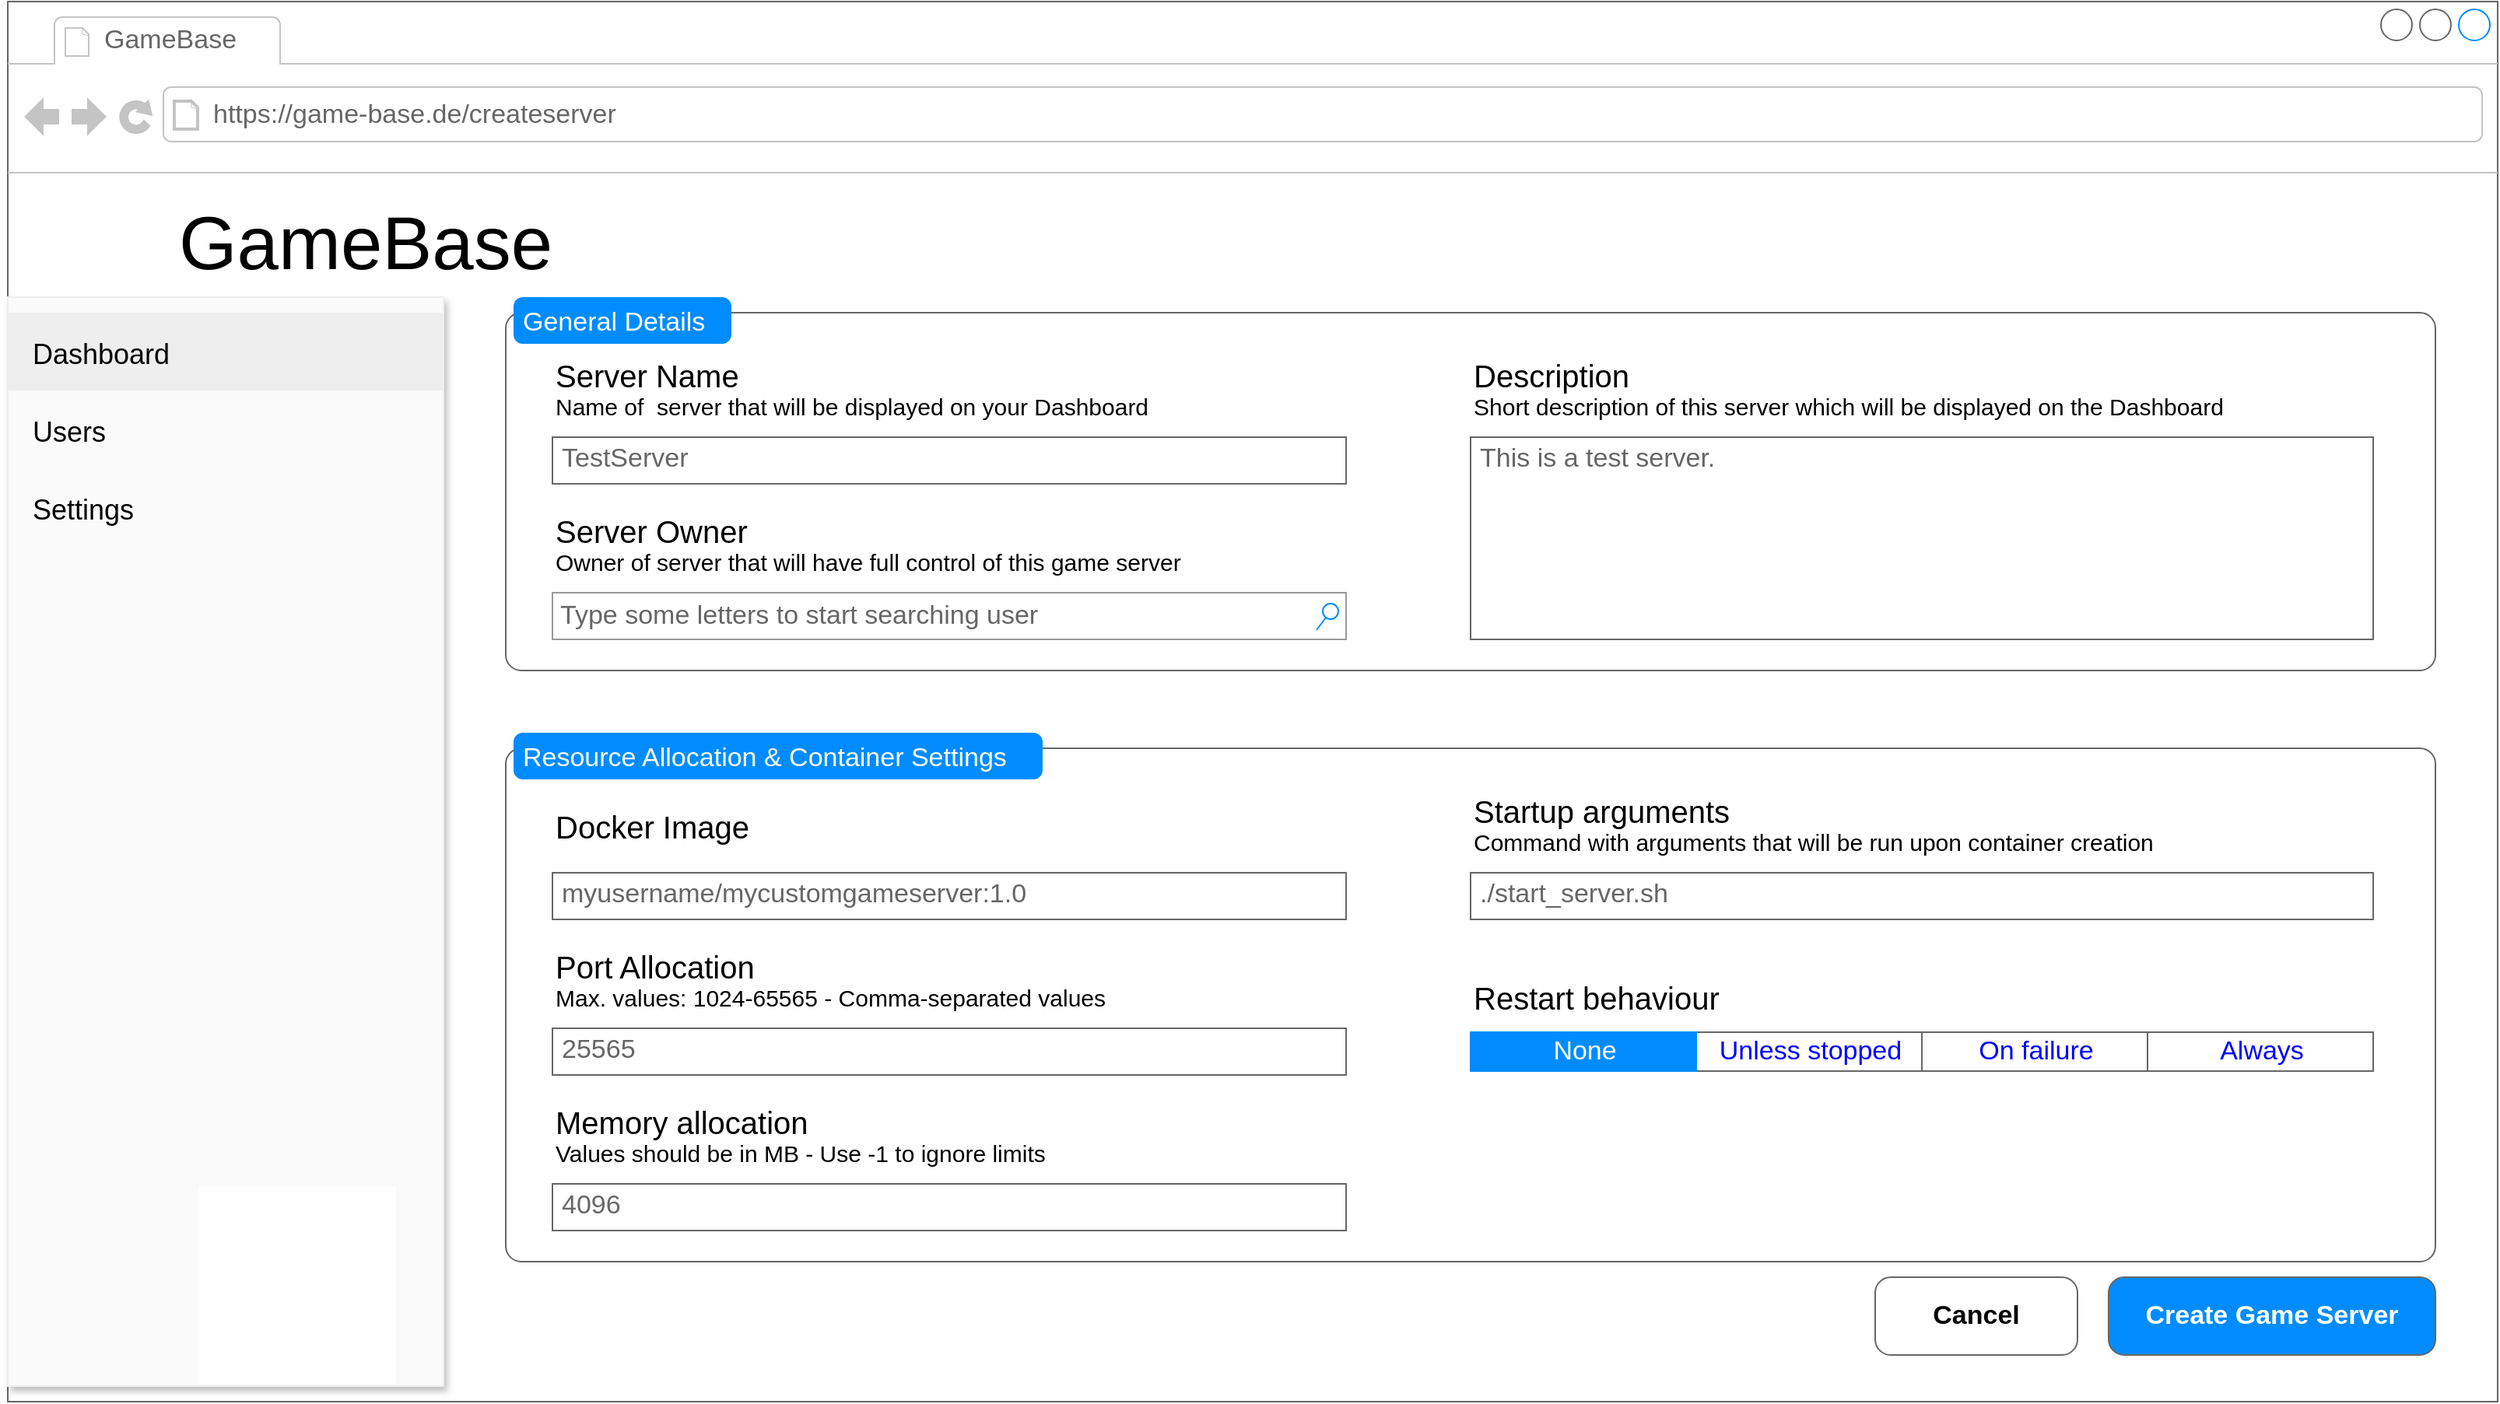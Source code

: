 <mxfile version="12.9.11"><diagram id="P2nICeyB83D_o3MBM88u" name="Page-1"><mxGraphModel dx="2031" dy="1090" grid="1" gridSize="10" guides="1" tooltips="1" connect="1" arrows="1" fold="1" page="1" pageScale="1" pageWidth="1600" pageHeight="900" math="0" shadow="0"><root><mxCell id="0"/><mxCell id="1" parent="0"/><mxCell id="S4quQOPPdDlZg4Q4hK5h-4" value="" style="strokeWidth=1;shadow=0;dashed=0;align=center;html=1;shape=mxgraph.mockup.containers.browserWindow;rSize=0;strokeColor=#666666;strokeColor2=#008cff;strokeColor3=#c4c4c4;mainText=,;recursiveResize=0;fontSize=16;" vertex="1" parent="1"><mxGeometry width="1600" height="900" as="geometry"/></mxCell><mxCell id="S4quQOPPdDlZg4Q4hK5h-5" value="&lt;div&gt;GameBase&lt;/div&gt;" style="strokeWidth=1;shadow=0;dashed=0;align=center;html=1;shape=mxgraph.mockup.containers.anchor;fontSize=17;fontColor=#666666;align=left;" vertex="1" parent="S4quQOPPdDlZg4Q4hK5h-4"><mxGeometry x="60" y="12" width="220" height="26" as="geometry"/></mxCell><mxCell id="S4quQOPPdDlZg4Q4hK5h-6" value="https://game-base.de/createserver" style="strokeWidth=1;shadow=0;dashed=0;align=center;html=1;shape=mxgraph.mockup.containers.anchor;rSize=0;fontSize=17;fontColor=#666666;align=left;" vertex="1" parent="S4quQOPPdDlZg4Q4hK5h-4"><mxGeometry x="130" y="60" width="250" height="26" as="geometry"/></mxCell><mxCell id="S4quQOPPdDlZg4Q4hK5h-7" value="" style="shape=image;html=1;verticalAlign=top;verticalLabelPosition=bottom;labelBackgroundColor=#ffffff;imageAspect=0;aspect=fixed;image=https://cdn1.iconfinder.com/data/icons/material-core/18/menu-128.png" vertex="1" parent="S4quQOPPdDlZg4Q4hK5h-4"><mxGeometry x="30" y="130" width="50" height="50" as="geometry"/></mxCell><mxCell id="S4quQOPPdDlZg4Q4hK5h-8" value="GameBase" style="text;html=1;strokeColor=none;fillColor=none;align=center;verticalAlign=middle;whiteSpace=wrap;rounded=0;fontSize=48;" vertex="1" parent="S4quQOPPdDlZg4Q4hK5h-4"><mxGeometry x="210" y="145" width="40" height="20" as="geometry"/></mxCell><mxCell id="S4quQOPPdDlZg4Q4hK5h-14" value="" style="shape=rect;fillColor=#FAFAFA;strokeColor=#eeeeee;shadow=1;fontSize=52;" vertex="1" parent="S4quQOPPdDlZg4Q4hK5h-4"><mxGeometry y="190" width="280" height="700" as="geometry"/></mxCell><mxCell id="S4quQOPPdDlZg4Q4hK5h-15" value="Dashboard" style="text;fontSize=18;fontColor=#000000;align=left;spacing=16;fillColor=#eeeeee;verticalAlign=middle;resizeWidth=1;" vertex="1" parent="S4quQOPPdDlZg4Q4hK5h-14"><mxGeometry width="280" height="50" relative="1" as="geometry"><mxPoint y="10" as="offset"/></mxGeometry></mxCell><mxCell id="S4quQOPPdDlZg4Q4hK5h-16" value="Users" style="text;fontSize=18;fontColor=#000000;align=left;spacing=16;verticalAlign=middle;resizeWidth=1;" vertex="1" parent="S4quQOPPdDlZg4Q4hK5h-14"><mxGeometry width="280" height="50" relative="1" as="geometry"><mxPoint y="60" as="offset"/></mxGeometry></mxCell><mxCell id="S4quQOPPdDlZg4Q4hK5h-17" value="Settings" style="text;fontSize=18;fontColor=#000000;align=left;spacing=16;verticalAlign=middle;resizeWidth=1;" vertex="1" parent="S4quQOPPdDlZg4Q4hK5h-14"><mxGeometry width="280" height="50" relative="1" as="geometry"><mxPoint y="110" as="offset"/></mxGeometry></mxCell><mxCell id="S4quQOPPdDlZg4Q4hK5h-18" value="" style="shape=mxgraph.mockup.containers.marginRect;rectMarginTop=10;strokeColor=#666666;strokeWidth=1;dashed=0;rounded=1;arcSize=5;recursiveResize=0;fontSize=18;verticalAlign=top;" vertex="1" parent="S4quQOPPdDlZg4Q4hK5h-4"><mxGeometry x="320" y="190" width="1240" height="240" as="geometry"/></mxCell><mxCell id="S4quQOPPdDlZg4Q4hK5h-19" value="General Details" style="shape=rect;strokeColor=none;fillColor=#008cff;strokeWidth=1;dashed=0;rounded=1;arcSize=20;fontColor=#ffffff;fontSize=17;spacing=2;spacingTop=-2;align=left;autosize=1;spacingLeft=4;resizeWidth=0;resizeHeight=0;perimeter=none;" vertex="1" parent="S4quQOPPdDlZg4Q4hK5h-18"><mxGeometry x="5" width="140" height="30" as="geometry"/></mxCell><mxCell id="S4quQOPPdDlZg4Q4hK5h-20" value="TestServer" style="strokeWidth=1;shadow=0;dashed=0;align=center;html=1;shape=mxgraph.mockup.text.textBox;fontColor=#666666;align=left;fontSize=17;spacingLeft=4;spacingTop=-3;strokeColor=#666666;mainText=" vertex="1" parent="S4quQOPPdDlZg4Q4hK5h-18"><mxGeometry x="30" y="90" width="510" height="30" as="geometry"/></mxCell><mxCell id="S4quQOPPdDlZg4Q4hK5h-21" value="Server Name" style="text;html=1;strokeColor=none;fillColor=none;align=left;verticalAlign=middle;whiteSpace=wrap;rounded=0;fontSize=20;" vertex="1" parent="S4quQOPPdDlZg4Q4hK5h-18"><mxGeometry x="30" y="40" width="130" height="20" as="geometry"/></mxCell><mxCell id="S4quQOPPdDlZg4Q4hK5h-22" value="Name of&amp;nbsp; server that will be displayed on your Dashboard" style="text;html=1;strokeColor=none;fillColor=none;align=left;verticalAlign=middle;whiteSpace=wrap;rounded=0;fontSize=15;" vertex="1" parent="S4quQOPPdDlZg4Q4hK5h-18"><mxGeometry x="30" y="60" width="530" height="20" as="geometry"/></mxCell><mxCell id="S4quQOPPdDlZg4Q4hK5h-23" value="Server Owner" style="text;html=1;strokeColor=none;fillColor=none;align=left;verticalAlign=middle;whiteSpace=wrap;rounded=0;fontSize=20;" vertex="1" parent="S4quQOPPdDlZg4Q4hK5h-18"><mxGeometry x="30" y="140" width="130" height="20" as="geometry"/></mxCell><mxCell id="S4quQOPPdDlZg4Q4hK5h-24" value="Owner of server that will have full control of this game server" style="text;html=1;strokeColor=none;fillColor=none;align=left;verticalAlign=middle;whiteSpace=wrap;rounded=0;fontSize=15;" vertex="1" parent="S4quQOPPdDlZg4Q4hK5h-18"><mxGeometry x="30" y="160" width="530" height="20" as="geometry"/></mxCell><mxCell id="S4quQOPPdDlZg4Q4hK5h-26" value="This is a test server." style="strokeWidth=1;shadow=0;dashed=0;align=center;html=1;shape=mxgraph.mockup.text.textBox;fontColor=#666666;align=left;fontSize=17;spacingLeft=4;spacingTop=-3;strokeColor=#666666;mainText=;verticalAlign=top;" vertex="1" parent="S4quQOPPdDlZg4Q4hK5h-18"><mxGeometry x="620" y="90" width="580" height="130" as="geometry"/></mxCell><mxCell id="S4quQOPPdDlZg4Q4hK5h-27" value="Description" style="text;html=1;strokeColor=none;fillColor=none;align=left;verticalAlign=middle;whiteSpace=wrap;rounded=0;fontSize=20;" vertex="1" parent="S4quQOPPdDlZg4Q4hK5h-18"><mxGeometry x="620" y="40" width="130" height="20" as="geometry"/></mxCell><mxCell id="S4quQOPPdDlZg4Q4hK5h-28" value="Short description of this server which will be displayed on the Dashboard" style="text;html=1;strokeColor=none;fillColor=none;align=left;verticalAlign=middle;whiteSpace=wrap;rounded=0;fontSize=15;" vertex="1" parent="S4quQOPPdDlZg4Q4hK5h-18"><mxGeometry x="620" y="60" width="530" height="20" as="geometry"/></mxCell><mxCell id="S4quQOPPdDlZg4Q4hK5h-29" value="Type some letters to start searching user" style="strokeWidth=1;shadow=0;dashed=0;align=center;html=1;shape=mxgraph.mockup.forms.searchBox;strokeColor=#999999;mainText=;strokeColor2=#008cff;fontColor=#666666;fontSize=17;align=left;spacingLeft=3;" vertex="1" parent="S4quQOPPdDlZg4Q4hK5h-18"><mxGeometry x="30" y="190" width="510" height="30" as="geometry"/></mxCell><mxCell id="S4quQOPPdDlZg4Q4hK5h-30" value="" style="shape=mxgraph.mockup.containers.marginRect;rectMarginTop=10;strokeColor=#666666;strokeWidth=1;dashed=0;rounded=1;arcSize=5;recursiveResize=0;fontSize=18;verticalAlign=top;" vertex="1" parent="S4quQOPPdDlZg4Q4hK5h-4"><mxGeometry x="320" y="470" width="1240" height="340" as="geometry"/></mxCell><mxCell id="S4quQOPPdDlZg4Q4hK5h-31" value="Resource Allocation &amp; Container Settings" style="shape=rect;strokeColor=none;fillColor=#008cff;strokeWidth=1;dashed=0;rounded=1;arcSize=20;fontColor=#ffffff;fontSize=17;spacing=2;spacingTop=-2;align=left;autosize=1;spacingLeft=4;resizeWidth=0;resizeHeight=0;perimeter=none;" vertex="1" parent="S4quQOPPdDlZg4Q4hK5h-30"><mxGeometry x="5" width="340" height="30" as="geometry"/></mxCell><mxCell id="S4quQOPPdDlZg4Q4hK5h-32" value="&lt;div&gt;myusername/mycustomgameserver:1.0&lt;/div&gt;" style="strokeWidth=1;shadow=0;dashed=0;align=center;html=1;shape=mxgraph.mockup.text.textBox;fontColor=#666666;align=left;fontSize=17;spacingLeft=4;spacingTop=-3;strokeColor=#666666;mainText=" vertex="1" parent="S4quQOPPdDlZg4Q4hK5h-30"><mxGeometry x="30" y="90" width="510" height="30" as="geometry"/></mxCell><mxCell id="S4quQOPPdDlZg4Q4hK5h-33" value="Docker Image" style="text;html=1;strokeColor=none;fillColor=none;align=left;verticalAlign=middle;whiteSpace=wrap;rounded=0;fontSize=20;" vertex="1" parent="S4quQOPPdDlZg4Q4hK5h-30"><mxGeometry x="30" y="50" width="130" height="20" as="geometry"/></mxCell><mxCell id="S4quQOPPdDlZg4Q4hK5h-35" value="Port Allocation" style="text;html=1;strokeColor=none;fillColor=none;align=left;verticalAlign=middle;whiteSpace=wrap;rounded=0;fontSize=20;" vertex="1" parent="S4quQOPPdDlZg4Q4hK5h-30"><mxGeometry x="30" y="140" width="170" height="20" as="geometry"/></mxCell><mxCell id="S4quQOPPdDlZg4Q4hK5h-37" value="./start_server.sh" style="strokeWidth=1;shadow=0;dashed=0;align=center;html=1;shape=mxgraph.mockup.text.textBox;fontColor=#666666;align=left;fontSize=17;spacingLeft=4;spacingTop=-3;strokeColor=#666666;mainText=;verticalAlign=top;" vertex="1" parent="S4quQOPPdDlZg4Q4hK5h-30"><mxGeometry x="620" y="90" width="580" height="30" as="geometry"/></mxCell><mxCell id="S4quQOPPdDlZg4Q4hK5h-38" value="Startup arguments" style="text;html=1;strokeColor=none;fillColor=none;align=left;verticalAlign=middle;whiteSpace=wrap;rounded=0;fontSize=20;" vertex="1" parent="S4quQOPPdDlZg4Q4hK5h-30"><mxGeometry x="620" y="40" width="170" height="20" as="geometry"/></mxCell><mxCell id="S4quQOPPdDlZg4Q4hK5h-39" value="Command with arguments that will be run upon container creation" style="text;html=1;strokeColor=none;fillColor=none;align=left;verticalAlign=middle;whiteSpace=wrap;rounded=0;fontSize=15;" vertex="1" parent="S4quQOPPdDlZg4Q4hK5h-30"><mxGeometry x="620" y="60" width="530" height="20" as="geometry"/></mxCell><mxCell id="S4quQOPPdDlZg4Q4hK5h-41" value="&lt;div&gt;25565&lt;/div&gt;" style="strokeWidth=1;shadow=0;dashed=0;align=center;html=1;shape=mxgraph.mockup.text.textBox;fontColor=#666666;align=left;fontSize=17;spacingLeft=4;spacingTop=-3;strokeColor=#666666;mainText=" vertex="1" parent="S4quQOPPdDlZg4Q4hK5h-30"><mxGeometry x="30" y="190" width="510" height="30" as="geometry"/></mxCell><mxCell id="S4quQOPPdDlZg4Q4hK5h-42" value="Max. values: 1024-65565 - Comma-separated values" style="text;html=1;strokeColor=none;fillColor=none;align=left;verticalAlign=middle;whiteSpace=wrap;rounded=0;fontSize=15;" vertex="1" parent="S4quQOPPdDlZg4Q4hK5h-30"><mxGeometry x="30" y="160" width="530" height="20" as="geometry"/></mxCell><mxCell id="S4quQOPPdDlZg4Q4hK5h-43" value="Memory allocation" style="text;html=1;strokeColor=none;fillColor=none;align=left;verticalAlign=middle;whiteSpace=wrap;rounded=0;fontSize=20;" vertex="1" parent="S4quQOPPdDlZg4Q4hK5h-30"><mxGeometry x="30" y="240" width="170" height="20" as="geometry"/></mxCell><mxCell id="S4quQOPPdDlZg4Q4hK5h-44" value="Values should be in MB - Use -1 to ignore limits" style="text;html=1;strokeColor=none;fillColor=none;align=left;verticalAlign=middle;whiteSpace=wrap;rounded=0;fontSize=15;" vertex="1" parent="S4quQOPPdDlZg4Q4hK5h-30"><mxGeometry x="30" y="260" width="530" height="20" as="geometry"/></mxCell><mxCell id="S4quQOPPdDlZg4Q4hK5h-45" value="4096" style="strokeWidth=1;shadow=0;dashed=0;align=center;html=1;shape=mxgraph.mockup.text.textBox;fontColor=#666666;align=left;fontSize=17;spacingLeft=4;spacingTop=-3;strokeColor=#666666;mainText=" vertex="1" parent="S4quQOPPdDlZg4Q4hK5h-30"><mxGeometry x="30" y="290" width="510" height="30" as="geometry"/></mxCell><mxCell id="S4quQOPPdDlZg4Q4hK5h-46" value="Restart behaviour" style="text;html=1;strokeColor=none;fillColor=none;align=left;verticalAlign=middle;whiteSpace=wrap;rounded=0;fontSize=20;" vertex="1" parent="S4quQOPPdDlZg4Q4hK5h-30"><mxGeometry x="620" y="160" width="170" height="20" as="geometry"/></mxCell><mxCell id="S4quQOPPdDlZg4Q4hK5h-50" value="" style="strokeWidth=1;shadow=0;dashed=0;align=center;html=1;shape=mxgraph.mockup.text.rrect;rSize=0;strokeColor=#666666;fontSize=15;" vertex="1" parent="S4quQOPPdDlZg4Q4hK5h-30"><mxGeometry x="620" y="192.5" width="580" height="25" as="geometry"/></mxCell><mxCell id="S4quQOPPdDlZg4Q4hK5h-51" value="Unless stopped" style="strokeColor=inherit;fillColor=inherit;gradientColor=inherit;strokeWidth=1;shadow=0;dashed=0;align=center;html=1;shape=mxgraph.mockup.text.rrect;rSize=0;fontSize=17;fontColor=#0000ff;" vertex="1" parent="S4quQOPPdDlZg4Q4hK5h-50"><mxGeometry x="145" width="145" height="25" as="geometry"/></mxCell><mxCell id="S4quQOPPdDlZg4Q4hK5h-52" value="&lt;div&gt;On failure&lt;/div&gt;" style="strokeColor=inherit;fillColor=inherit;gradientColor=inherit;strokeWidth=1;shadow=0;dashed=0;align=center;html=1;shape=mxgraph.mockup.text.rrect;rSize=0;fontSize=17;fontColor=#0000ff;" vertex="1" parent="S4quQOPPdDlZg4Q4hK5h-50"><mxGeometry x="290" width="145" height="25" as="geometry"/></mxCell><mxCell id="S4quQOPPdDlZg4Q4hK5h-53" value="Always" style="strokeColor=inherit;fillColor=inherit;gradientColor=inherit;strokeWidth=1;shadow=0;dashed=0;align=center;html=1;shape=mxgraph.mockup.text.rrect;rSize=0;fontSize=17;fontColor=#0000ff;" vertex="1" parent="S4quQOPPdDlZg4Q4hK5h-50"><mxGeometry x="435.0" width="145" height="25" as="geometry"/></mxCell><mxCell id="S4quQOPPdDlZg4Q4hK5h-54" value="None" style="strokeWidth=1;shadow=0;dashed=0;align=center;html=1;shape=mxgraph.mockup.text.rrect;rSize=0;fontSize=17;fontColor=#ffffff;fillColor=#008cff;strokeColor=#008cff;" vertex="1" parent="S4quQOPPdDlZg4Q4hK5h-50"><mxGeometry width="145" height="25" as="geometry"/></mxCell><mxCell id="S4quQOPPdDlZg4Q4hK5h-55" value="Create Game Server" style="strokeWidth=1;shadow=0;dashed=0;align=center;html=1;shape=mxgraph.mockup.buttons.button;strokeColor=#666666;fontColor=#ffffff;mainText=;buttonStyle=round;fontSize=17;fontStyle=1;fillColor=#008cff;whiteSpace=wrap;" vertex="1" parent="S4quQOPPdDlZg4Q4hK5h-4"><mxGeometry x="1350" y="820" width="210" height="50" as="geometry"/></mxCell><mxCell id="S4quQOPPdDlZg4Q4hK5h-56" value="Cancel" style="strokeWidth=1;shadow=0;dashed=0;align=center;html=1;shape=mxgraph.mockup.buttons.button;strokeColor=#666666;fontColor=#000000;mainText=;buttonStyle=round;fontSize=17;fontStyle=1;fillColor=none;whiteSpace=wrap;" vertex="1" parent="S4quQOPPdDlZg4Q4hK5h-4"><mxGeometry x="1200" y="820" width="130" height="50" as="geometry"/></mxCell></root></mxGraphModel></diagram></mxfile>